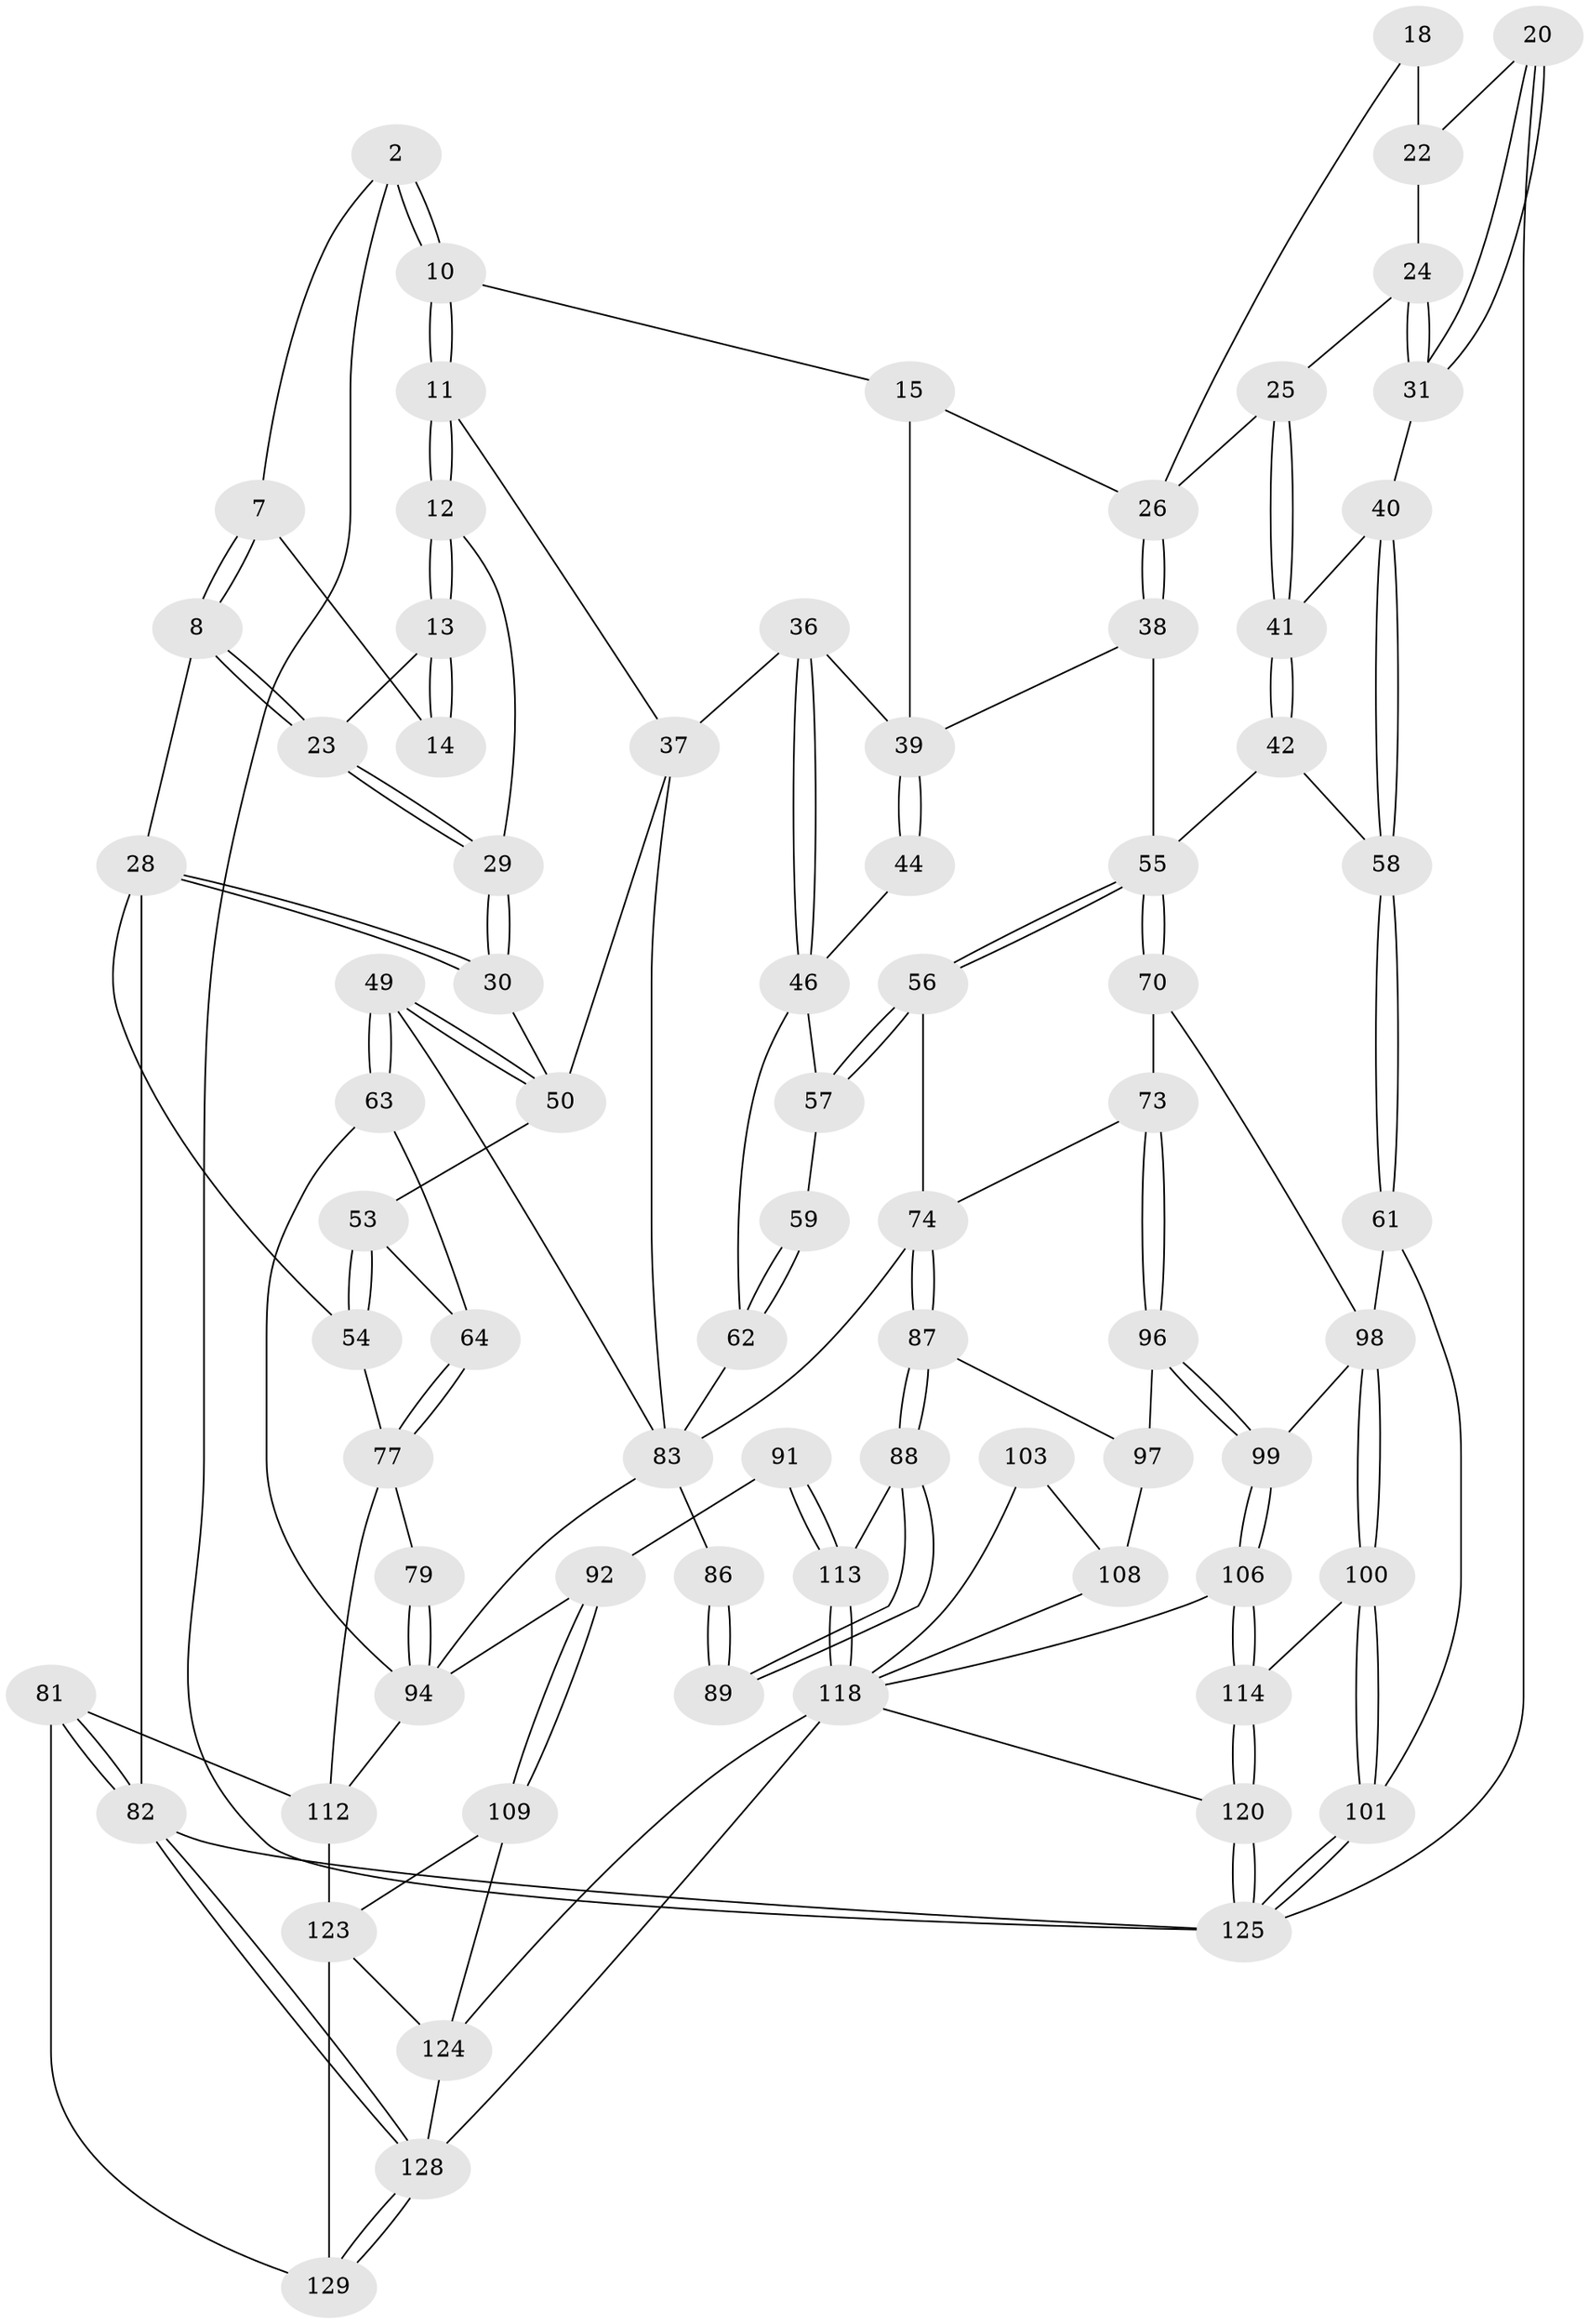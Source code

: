 // original degree distribution, {3: 0.023255813953488372, 6: 0.24806201550387597, 4: 0.2558139534883721, 5: 0.4728682170542636}
// Generated by graph-tools (version 1.1) at 2025/04/03/04/25 22:04:36]
// undirected, 77 vertices, 171 edges
graph export_dot {
graph [start="1"]
  node [color=gray90,style=filled];
  2 [pos="+0.4789334010407624+0",super="+1"];
  7 [pos="+0.15475271409725877+0.07497542408092607",super="+6"];
  8 [pos="+0.11455605180604705+0.0805972313718367"];
  10 [pos="+0.48048879968551467+0"];
  11 [pos="+0.3012844492925061+0.15088987713127638"];
  12 [pos="+0.28734775321710454+0.14484269505626524"];
  13 [pos="+0.2678191661206107+0.13202745205864638"];
  14 [pos="+0.21907523141976395+0.08424118510386025"];
  15 [pos="+0.5676512508200297+0.09165257671245819"];
  18 [pos="+0.8528797308261133+0",super="+17"];
  20 [pos="+1+0.23504247026153313"];
  22 [pos="+0.8626292930587597+0.050508769548170976",super="+21"];
  23 [pos="+0.1540273608741374+0.143699615572497"];
  24 [pos="+0.9026169332522175+0.15279539112424426"];
  25 [pos="+0.7914181282076252+0.23054498995712033"];
  26 [pos="+0.7557702061110458+0.22146090114388026",super="+16"];
  28 [pos="+0+0.20671047044533644",super="+9+27"];
  29 [pos="+0.1531261106851476+0.1860834135719424"];
  30 [pos="+0.13012449698967724+0.22939983811309417"];
  31 [pos="+1+0.24645792245342016"];
  36 [pos="+0.4298094213894587+0.2693430756491569"];
  37 [pos="+0.343650910046621+0.2659689437258686",super="+32"];
  38 [pos="+0.6844011752862447+0.3220524922947708"];
  39 [pos="+0.6568241148240271+0.32420272187640936",super="+35"];
  40 [pos="+1+0.25010707396895177"];
  41 [pos="+0.856923392434577+0.2988805930438015"];
  42 [pos="+0.8330019933715518+0.4238329992476054"];
  44 [pos="+0.5863703769692279+0.3882463484034719"];
  46 [pos="+0.45853969841241665+0.3594027974849623",super="+45"];
  49 [pos="+0.24437871350753795+0.4418219693567812"];
  50 [pos="+0.18404812338557688+0.3861415880804005",super="+33"];
  53 [pos="+0.1827668558506714+0.38672451253746964"];
  54 [pos="+0+0.2891364764272111"];
  55 [pos="+0.7499970410770748+0.5373624146691164",super="+43"];
  56 [pos="+0.597565197051897+0.5011861344279583"];
  57 [pos="+0.5740785105926225+0.4616221952610522"];
  58 [pos="+0.9059221266417372+0.4318953757787685"];
  59 [pos="+0.47763046243701063+0.455396919644318"];
  61 [pos="+1+0.5957811955711125"];
  62 [pos="+0.4364020240397206+0.556970326827575",super="+52+51"];
  63 [pos="+0.24405666711865312+0.5371397909524561"];
  64 [pos="+0.10871494578945898+0.5267477024761519"];
  70 [pos="+0.7552259724958593+0.5528486694793027"];
  73 [pos="+0.6983707410582947+0.6218863370223887"];
  74 [pos="+0.587515859401587+0.6156114817621591",super="+71"];
  77 [pos="+0.07366250144493398+0.5560259811900053",super="+76+75"];
  79 [pos="+0.25625862575656355+0.6196917242947727"];
  81 [pos="+0+0.8289473902467562"];
  82 [pos="+0+1",super="+4"];
  83 [pos="+0.41420632739639535+0.6454142736283166",super="+67+48+47+65+72"];
  86 [pos="+0.4510847146470513+0.6549188000836035",super="+85"];
  87 [pos="+0.5744875303218713+0.6963374583060542"];
  88 [pos="+0.5349064208434763+0.7061410844669284"];
  89 [pos="+0.5211586497425444+0.6793273236870971"];
  91 [pos="+0.4523946453825584+0.7707830936332862"];
  92 [pos="+0.3717896190968604+0.7679830053035229"];
  94 [pos="+0.15845866947486004+0.7169885943562729",super="+93+78+68"];
  96 [pos="+0.6497442621481716+0.7029199982767095"];
  97 [pos="+0.6449819514796561+0.7051945192002923"];
  98 [pos="+0.8174998100644243+0.6681217694001517",super="+69"];
  99 [pos="+0.7736490049080991+0.780026934295239"];
  100 [pos="+0.9767733033160046+0.8021602985744075"];
  101 [pos="+1+0.7525685051721449",super="+60"];
  103 [pos="+0.6211401474437466+0.817496564205999"];
  106 [pos="+0.7743108337692789+0.7843371140408967"];
  108 [pos="+0.694882861036119+0.8002139769188604",super="+102"];
  109 [pos="+0.3585854199083061+0.7903865303876557"];
  112 [pos="+0.1568007089248979+0.8606827197551353",super="+80+111"];
  113 [pos="+0.5195319411354812+0.9965637494970372",super="+105+90"];
  114 [pos="+0.9212459267315248+0.8314775899211265"];
  118 [pos="+0.5256691703383762+1",super="+117"];
  120 [pos="+0.7219501532205743+1"];
  123 [pos="+0.16714844609329108+0.9051897239081678",super="+122"];
  124 [pos="+0.3460543537975049+0.9093222510210988",super="+119"];
  125 [pos="+1+1",super="+19"];
  128 [pos="+0.2748767834932858+1",super="+126"];
  129 [pos="+0.2215139415852797+1",super="+127"];
  2 -- 10;
  2 -- 10;
  2 -- 7;
  2 -- 125;
  7 -- 8;
  7 -- 8;
  7 -- 14 [weight=2];
  8 -- 23;
  8 -- 23;
  8 -- 28;
  10 -- 11;
  10 -- 11;
  10 -- 15;
  11 -- 12;
  11 -- 12;
  11 -- 37;
  12 -- 13;
  12 -- 13;
  12 -- 29;
  13 -- 14;
  13 -- 14;
  13 -- 23;
  15 -- 26;
  15 -- 39;
  18 -- 22 [weight=2];
  18 -- 26;
  20 -- 31;
  20 -- 31;
  20 -- 22;
  20 -- 125;
  22 -- 24;
  23 -- 29;
  23 -- 29;
  24 -- 25;
  24 -- 31;
  24 -- 31;
  25 -- 26;
  25 -- 41;
  25 -- 41;
  26 -- 38;
  26 -- 38;
  28 -- 30;
  28 -- 30;
  28 -- 82 [weight=2];
  28 -- 54;
  29 -- 30;
  29 -- 30;
  30 -- 50;
  31 -- 40;
  36 -- 37;
  36 -- 46;
  36 -- 46;
  36 -- 39;
  37 -- 83;
  37 -- 50;
  38 -- 39;
  38 -- 55;
  39 -- 44 [weight=2];
  39 -- 44;
  40 -- 41;
  40 -- 58;
  40 -- 58;
  41 -- 42;
  41 -- 42;
  42 -- 58;
  42 -- 55;
  44 -- 46;
  46 -- 62;
  46 -- 57;
  49 -- 50;
  49 -- 50;
  49 -- 63;
  49 -- 63;
  49 -- 83;
  50 -- 53;
  53 -- 54;
  53 -- 54;
  53 -- 64;
  54 -- 77;
  55 -- 56;
  55 -- 56;
  55 -- 70;
  55 -- 70;
  56 -- 57;
  56 -- 57;
  56 -- 74;
  57 -- 59;
  58 -- 61;
  58 -- 61;
  59 -- 62 [weight=2];
  59 -- 62;
  61 -- 101;
  61 -- 98;
  62 -- 83 [weight=2];
  63 -- 64;
  63 -- 94;
  64 -- 77;
  64 -- 77;
  70 -- 73;
  70 -- 98;
  73 -- 74;
  73 -- 96;
  73 -- 96;
  74 -- 87;
  74 -- 87;
  74 -- 83;
  77 -- 79;
  77 -- 112 [weight=2];
  79 -- 94 [weight=2];
  79 -- 94;
  81 -- 82;
  81 -- 82;
  81 -- 112;
  81 -- 129;
  82 -- 128;
  82 -- 128;
  82 -- 125 [weight=2];
  83 -- 86 [weight=2];
  83 -- 94 [weight=2];
  86 -- 89 [weight=2];
  86 -- 89;
  87 -- 88;
  87 -- 88;
  87 -- 97;
  88 -- 89;
  88 -- 89;
  88 -- 113;
  91 -- 92;
  91 -- 113 [weight=2];
  91 -- 113;
  92 -- 109;
  92 -- 109;
  92 -- 94;
  94 -- 112;
  96 -- 97;
  96 -- 99;
  96 -- 99;
  97 -- 108;
  98 -- 99;
  98 -- 100;
  98 -- 100;
  99 -- 106;
  99 -- 106;
  100 -- 101;
  100 -- 101;
  100 -- 114;
  101 -- 125 [weight=2];
  101 -- 125;
  103 -- 108 [weight=2];
  103 -- 118;
  106 -- 114;
  106 -- 114;
  106 -- 118;
  108 -- 118;
  109 -- 123;
  109 -- 124;
  112 -- 123 [weight=2];
  113 -- 118 [weight=2];
  113 -- 118;
  114 -- 120;
  114 -- 120;
  118 -- 120;
  118 -- 128;
  118 -- 124;
  120 -- 125;
  120 -- 125;
  123 -- 129 [weight=2];
  123 -- 124;
  124 -- 128;
  128 -- 129;
  128 -- 129;
}
